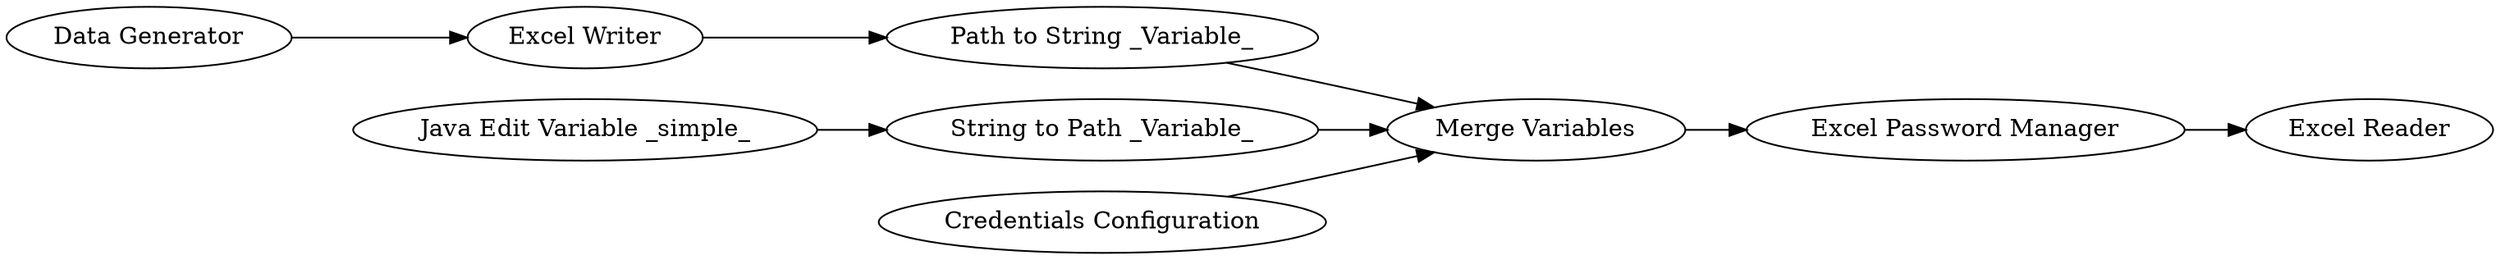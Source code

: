digraph {
	9 -> 8
	10 -> 9
	12 -> 9
	8 -> 6
	2 -> 10
	1 -> 2
	13 -> 9
	11 -> 12
	13 [label="Credentials Configuration"]
	1 [label="Data Generator"]
	9 [label="Merge Variables"]
	11 [label="Java Edit Variable _simple_"]
	6 [label="Excel Reader"]
	8 [label="Excel Password Manager"]
	12 [label="String to Path _Variable_"]
	2 [label="Excel Writer"]
	10 [label="Path to String _Variable_"]
	rankdir=LR
}
